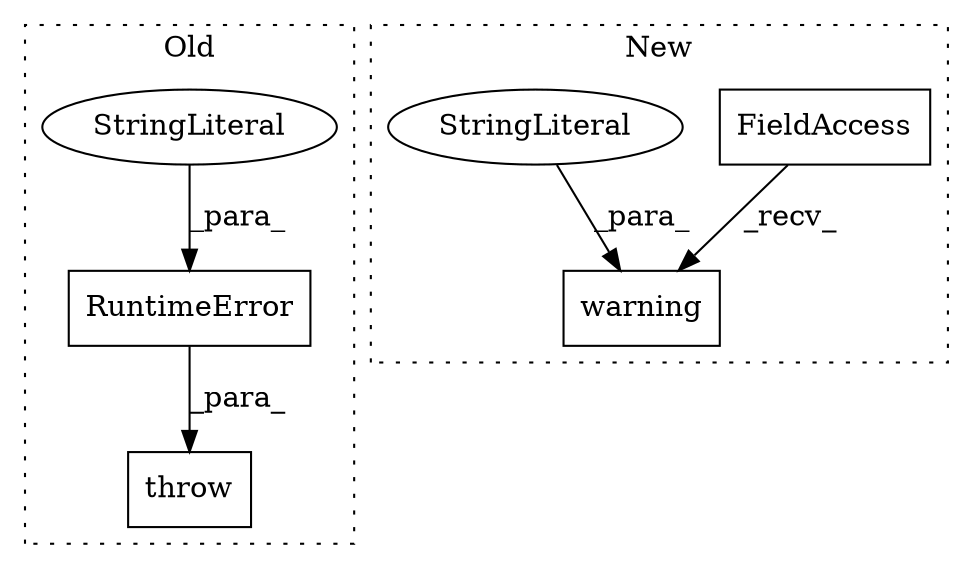 digraph G {
subgraph cluster0 {
1 [label="RuntimeError" a="32" s="5967,6019" l="13,1" shape="box"];
3 [label="throw" a="53" s="5961" l="6" shape="box"];
4 [label="StringLiteral" a="45" s="5980" l="39" shape="ellipse"];
label = "Old";
style="dotted";
}
subgraph cluster1 {
2 [label="warning" a="32" s="6099,6146" l="8,1" shape="box"];
5 [label="FieldAccess" a="22" s="6088" l="10" shape="box"];
6 [label="StringLiteral" a="45" s="6107" l="39" shape="ellipse"];
label = "New";
style="dotted";
}
1 -> 3 [label="_para_"];
4 -> 1 [label="_para_"];
5 -> 2 [label="_recv_"];
6 -> 2 [label="_para_"];
}